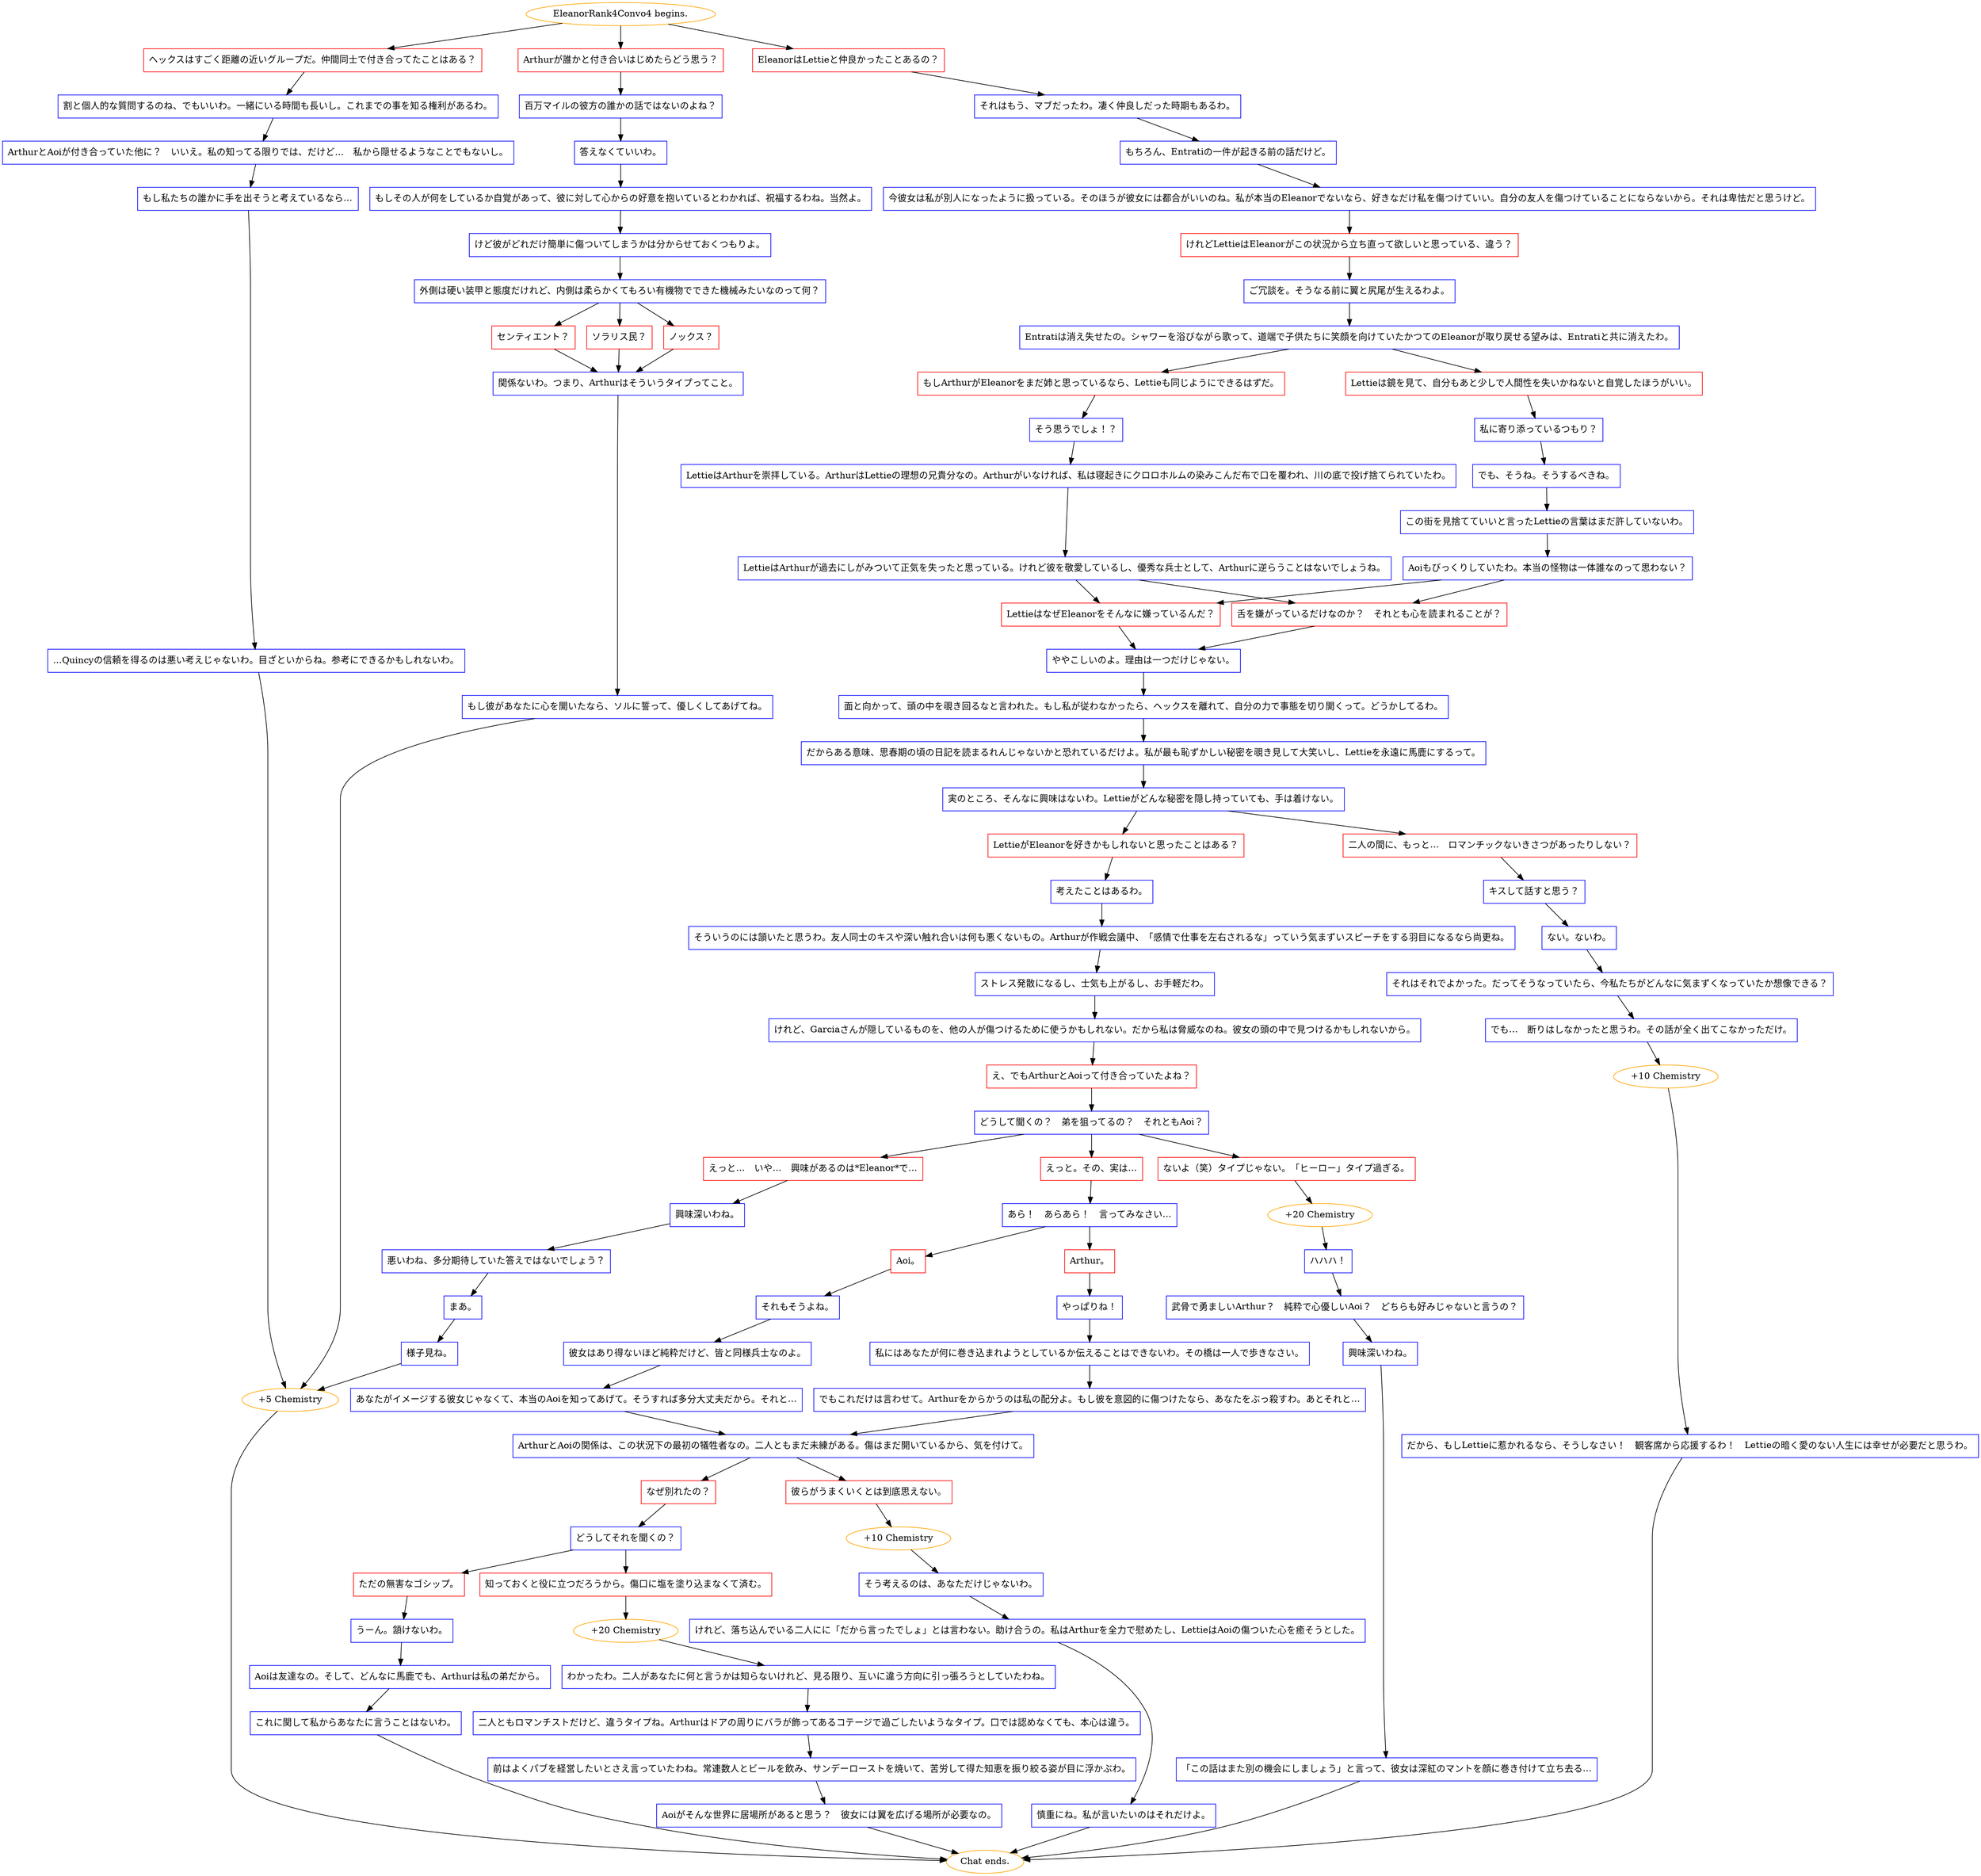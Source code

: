 digraph {
	"EleanorRank4Convo4 begins." [color=orange];
		"EleanorRank4Convo4 begins." -> j3051735793;
		"EleanorRank4Convo4 begins." -> j2709407606;
		"EleanorRank4Convo4 begins." -> j1003568287;
	j3051735793 [label="EleanorはLettieと仲良かったことあるの？",shape=box,color=red];
		j3051735793 -> j1418718863;
	j2709407606 [label="ヘックスはすごく距離の近いグループだ。仲間同士で付き合ってたことはある？",shape=box,color=red];
		j2709407606 -> j630443419;
	j1003568287 [label="Arthurが誰かと付き合いはじめたらどう思う？",shape=box,color=red];
		j1003568287 -> j1243091057;
	j1418718863 [label="それはもう、マブだったわ。凄く仲良しだった時期もあるわ。",shape=box,color=blue];
		j1418718863 -> j1892090234;
	j630443419 [label="割と個人的な質問するのね、でもいいわ。一緒にいる時間も長いし。これまでの事を知る権利があるわ。",shape=box,color=blue];
		j630443419 -> j2144759229;
	j1243091057 [label="百万マイルの彼方の誰かの話ではないのよね？",shape=box,color=blue];
		j1243091057 -> j3606983458;
	j1892090234 [label="もちろん、Entratiの一件が起きる前の話だけど。",shape=box,color=blue];
		j1892090234 -> j3516752459;
	j2144759229 [label="ArthurとAoiが付き合っていた他に？　いいえ。私の知ってる限りでは、だけど…　私から隠せるようなことでもないし。",shape=box,color=blue];
		j2144759229 -> j950197636;
	j3606983458 [label="答えなくていいわ。",shape=box,color=blue];
		j3606983458 -> j3308650424;
	j3516752459 [label="今彼女は私が別人になったように扱っている。そのほうが彼女には都合がいいのね。私が本当のEleanorでないなら、好きなだけ私を傷つけていい。自分の友人を傷つけていることにならないから。それは卑怯だと思うけど。",shape=box,color=blue];
		j3516752459 -> j480651695;
	j950197636 [label="もし私たちの誰かに手を出そうと考えているなら…",shape=box,color=blue];
		j950197636 -> j1307723841;
	j3308650424 [label="もしその人が何をしているか自覚があって、彼に対して心からの好意を抱いているとわかれば、祝福するわね。当然よ。",shape=box,color=blue];
		j3308650424 -> j118546444;
	j480651695 [label="けれどLettieはEleanorがこの状況から立ち直って欲しいと思っている、違う？",shape=box,color=red];
		j480651695 -> j3770504695;
	j1307723841 [label="…Quincyの信頼を得るのは悪い考えじゃないわ。目ざといからね。参考にできるかもしれないわ。",shape=box,color=blue];
		j1307723841 -> j4081414586;
	j118546444 [label="けど彼がどれだけ簡単に傷ついてしまうかは分からせておくつもりよ。",shape=box,color=blue];
		j118546444 -> j441111909;
	j3770504695 [label="ご冗談を。そうなる前に翼と尻尾が生えるわよ。",shape=box,color=blue];
		j3770504695 -> j2827101898;
	j4081414586 [label="+5 Chemistry",color=orange];
		j4081414586 -> "Chat ends.";
	j441111909 [label="外側は硬い装甲と態度だけれど、内側は柔らかくてもろい有機物でできた機械みたいなのって何？",shape=box,color=blue];
		j441111909 -> j353759017;
		j441111909 -> j2315121687;
		j441111909 -> j565118020;
	j2827101898 [label="Entratiは消え失せたの。シャワーを浴びながら歌って、道端で子供たちに笑顔を向けていたかつてのEleanorが取り戻せる望みは、Entratiと共に消えたわ。",shape=box,color=blue];
		j2827101898 -> j1976824743;
		j2827101898 -> j1213934998;
	"Chat ends." [color=orange];
	j353759017 [label="ソラリス民？",shape=box,color=red];
		j353759017 -> j1526303943;
	j2315121687 [label="ノックス？",shape=box,color=red];
		j2315121687 -> j1526303943;
	j565118020 [label="センティエント？",shape=box,color=red];
		j565118020 -> j1526303943;
	j1976824743 [label="Lettieは鏡を見て、自分もあと少しで人間性を失いかねないと自覚したほうがいい。",shape=box,color=red];
		j1976824743 -> j4132634112;
	j1213934998 [label="もしArthurがEleanorをまだ姉と思っているなら、Lettieも同じようにできるはずだ。",shape=box,color=red];
		j1213934998 -> j1985890674;
	j1526303943 [label="関係ないわ。つまり、Arthurはそういうタイプってこと。",shape=box,color=blue];
		j1526303943 -> j4176369337;
	j4132634112 [label="私に寄り添っているつもり？",shape=box,color=blue];
		j4132634112 -> j2569315784;
	j1985890674 [label="そう思うでしょ！？",shape=box,color=blue];
		j1985890674 -> j2537945007;
	j4176369337 [label="もし彼があなたに心を開いたなら、ソルに誓って、優しくしてあげてね。",shape=box,color=blue];
		j4176369337 -> j4081414586;
	j2569315784 [label="でも、そうね。そうするべきね。",shape=box,color=blue];
		j2569315784 -> j789418440;
	j2537945007 [label="LettieはArthurを崇拝している。ArthurはLettieの理想の兄貴分なの。Arthurがいなければ、私は寝起きにクロロホルムの染みこんだ布で口を覆われ、川の底で投げ捨てられていたわ。",shape=box,color=blue];
		j2537945007 -> j3225572347;
	j789418440 [label="この街を見捨てていいと言ったLettieの言葉はまだ許していないわ。",shape=box,color=blue];
		j789418440 -> j2894479090;
	j3225572347 [label="LettieはArthurが過去にしがみついて正気を失ったと思っている。けれど彼を敬愛しているし、優秀な兵士として、Arthurに逆らうことはないでしょうね。",shape=box,color=blue];
		j3225572347 -> j3767545046;
		j3225572347 -> j3993971087;
	j2894479090 [label="Aoiもびっくりしていたわ。本当の怪物は一体誰なのって思わない？",shape=box,color=blue];
		j2894479090 -> j3767545046;
		j2894479090 -> j3993971087;
	j3767545046 [label="LettieはなぜEleanorをそんなに嫌っているんだ？",shape=box,color=red];
		j3767545046 -> j1628020080;
	j3993971087 [label="舌を嫌がっているだけなのか？　それとも心を読まれることが？",shape=box,color=red];
		j3993971087 -> j1628020080;
	j1628020080 [label="ややこしいのよ。理由は一つだけじゃない。",shape=box,color=blue];
		j1628020080 -> j3653921923;
	j3653921923 [label="面と向かって、頭の中を覗き回るなと言われた。もし私が従わなかったら、ヘックスを離れて、自分の力で事態を切り開くって。どうかしてるわ。",shape=box,color=blue];
		j3653921923 -> j2163379073;
	j2163379073 [label="だからある意味、思春期の頃の日記を読まるれんじゃないかと恐れているだけよ。私が最も恥ずかしい秘密を覗き見して大笑いし、Lettieを永遠に馬鹿にするって。",shape=box,color=blue];
		j2163379073 -> j525883158;
	j525883158 [label="実のところ、そんなに興味はないわ。Lettieがどんな秘密を隠し持っていても、手は着けない。",shape=box,color=blue];
		j525883158 -> j3400501916;
		j525883158 -> j2038357580;
	j3400501916 [label="二人の間に、もっと…　ロマンチックないきさつがあったりしない？",shape=box,color=red];
		j3400501916 -> j4172869203;
	j2038357580 [label="LettieがEleanorを好きかもしれないと思ったことはある？",shape=box,color=red];
		j2038357580 -> j1352535842;
	j4172869203 [label="キスして話すと思う？",shape=box,color=blue];
		j4172869203 -> j2007647765;
	j1352535842 [label="考えたことはあるわ。",shape=box,color=blue];
		j1352535842 -> j1935587951;
	j2007647765 [label="ない。ないわ。",shape=box,color=blue];
		j2007647765 -> j4057188945;
	j1935587951 [label="そういうのには頷いたと思うわ。友人同士のキスや深い触れ合いは何も悪くないもの。Arthurが作戦会議中、「感情で仕事を左右されるな」っていう気まずいスピーチをする羽目になるなら尚更ね。",shape=box,color=blue];
		j1935587951 -> j1127186557;
	j4057188945 [label="それはそれでよかった。だってそうなっていたら、今私たちがどんなに気まずくなっていたか想像できる？",shape=box,color=blue];
		j4057188945 -> j289352445;
	j1127186557 [label="ストレス発散になるし、士気も上がるし、お手軽だわ。",shape=box,color=blue];
		j1127186557 -> j1937391108;
	j289352445 [label="でも…　断りはしなかったと思うわ。その話が全く出てこなかっただけ。",shape=box,color=blue];
		j289352445 -> j3718724187;
	j1937391108 [label="けれど、Garciaさんが隠しているものを、他の人が傷つけるために使うかもしれない。だから私は脅威なのね。彼女の頭の中で見つけるかもしれないから。",shape=box,color=blue];
		j1937391108 -> j1293521261;
	j3718724187 [label="+10 Chemistry",color=orange];
		j3718724187 -> j65936861;
	j1293521261 [label="え、でもArthurとAoiって付き合っていたよね？",shape=box,color=red];
		j1293521261 -> j3293949789;
	j65936861 [label="だから、もしLettieに惹かれるなら、そうしなさい！　観客席から応援するわ！　Lettieの暗く愛のない人生には幸せが必要だと思うわ。",shape=box,color=blue];
		j65936861 -> "Chat ends.";
	j3293949789 [label="どうして聞くの？　弟を狙ってるの？　それともAoi？",shape=box,color=blue];
		j3293949789 -> j3757415917;
		j3293949789 -> j524904537;
		j3293949789 -> j2536784377;
	j3757415917 [label="えっと。その、実は…",shape=box,color=red];
		j3757415917 -> j3254332111;
	j524904537 [label="えっと…　いや…　興味があるのは*Eleanor*で…",shape=box,color=red];
		j524904537 -> j2994978820;
	j2536784377 [label="ないよ（笑）タイプじゃない。「ヒーロー」タイプ過ぎる。",shape=box,color=red];
		j2536784377 -> j36656613;
	j3254332111 [label="あら！　あらあら！　言ってみなさい…",shape=box,color=blue];
		j3254332111 -> j3546797506;
		j3254332111 -> j4127158863;
	j2994978820 [label="興味深いわね。",shape=box,color=blue];
		j2994978820 -> j1273071031;
	j36656613 [label="+20 Chemistry",color=orange];
		j36656613 -> j770941135;
	j3546797506 [label="Arthur。",shape=box,color=red];
		j3546797506 -> j330609398;
	j4127158863 [label="Aoi。",shape=box,color=red];
		j4127158863 -> j1998003843;
	j1273071031 [label="悪いわね、多分期待していた答えではないでしょう？",shape=box,color=blue];
		j1273071031 -> j3063193580;
	j770941135 [label="ハハハ！",shape=box,color=blue];
		j770941135 -> j2273323828;
	j330609398 [label="やっぱりね！",shape=box,color=blue];
		j330609398 -> j4090320598;
	j1998003843 [label="それもそうよね。",shape=box,color=blue];
		j1998003843 -> j98703727;
	j3063193580 [label="まあ。",shape=box,color=blue];
		j3063193580 -> j5043581;
	j2273323828 [label="武骨で勇ましいArthur？　純粋で心優しいAoi？　どちらも好みじゃないと言うの？",shape=box,color=blue];
		j2273323828 -> j4032076331;
	j4090320598 [label="私にはあなたが何に巻き込まれようとしているか伝えることはできないわ。その橋は一人で歩きなさい。",shape=box,color=blue];
		j4090320598 -> j2537988063;
	j98703727 [label="彼女はあり得ないほど純粋だけど、皆と同様兵士なのよ。",shape=box,color=blue];
		j98703727 -> j1233975023;
	j5043581 [label="様子見ね。",shape=box,color=blue];
		j5043581 -> j4081414586;
	j4032076331 [label="興味深いわね。",shape=box,color=blue];
		j4032076331 -> j232720941;
	j2537988063 [label="でもこれだけは言わせて。Arthurをからかうのは私の配分よ。もし彼を意図的に傷つけたなら、あなたをぶっ殺すわ。あとそれと…",shape=box,color=blue];
		j2537988063 -> j3467495426;
	j1233975023 [label="あなたがイメージする彼女じゃなくて、本当のAoiを知ってあげて。そうすれば多分大丈夫だから。それと…",shape=box,color=blue];
		j1233975023 -> j3467495426;
	j232720941 [label="「この話はまた別の機会にしましょう」と言って、彼女は深紅のマントを顔に巻き付けて立ち去る…",shape=box,color=blue];
		j232720941 -> "Chat ends.";
	j3467495426 [label="ArthurとAoiの関係は、この状況下の最初の犠牲者なの。二人ともまだ未練がある。傷はまだ開いているから、気を付けて。",shape=box,color=blue];
		j3467495426 -> j699633311;
		j3467495426 -> j479940337;
	j699633311 [label="なぜ別れたの？",shape=box,color=red];
		j699633311 -> j3272101941;
	j479940337 [label="彼らがうまくいくとは到底思えない。",shape=box,color=red];
		j479940337 -> j2957945564;
	j3272101941 [label="どうしてそれを聞くの？",shape=box,color=blue];
		j3272101941 -> j2607039609;
		j3272101941 -> j4246801000;
	j2957945564 [label="+10 Chemistry",color=orange];
		j2957945564 -> j2546156867;
	j2607039609 [label="ただの無害なゴシップ。",shape=box,color=red];
		j2607039609 -> j493773131;
	j4246801000 [label="知っておくと役に立つだろうから。傷口に塩を塗り込まなくて済む。",shape=box,color=red];
		j4246801000 -> j3044382563;
	j2546156867 [label="そう考えるのは、あなただけじゃないわ。",shape=box,color=blue];
		j2546156867 -> j2697390251;
	j493773131 [label="うーん。頷けないわ。",shape=box,color=blue];
		j493773131 -> j814283991;
	j3044382563 [label="+20 Chemistry",color=orange];
		j3044382563 -> j1834532152;
	j2697390251 [label="けれど、落ち込んでいる二人にに「だから言ったでしょ」とは言わない。助け合うの。私はArthurを全力で慰めたし、LettieはAoiの傷ついた心を癒そうとした。",shape=box,color=blue];
		j2697390251 -> j3470115500;
	j814283991 [label="Aoiは友達なの。そして、どんなに馬鹿でも、Arthurは私の弟だから。",shape=box,color=blue];
		j814283991 -> j1760979109;
	j1834532152 [label="わかったわ。二人があなたに何と言うかは知らないけれど、見る限り、互いに違う方向に引っ張ろうとしていたわね。",shape=box,color=blue];
		j1834532152 -> j1199180661;
	j3470115500 [label="慎重にね。私が言いたいのはそれだけよ。",shape=box,color=blue];
		j3470115500 -> "Chat ends.";
	j1760979109 [label="これに関して私からあなたに言うことはないわ。",shape=box,color=blue];
		j1760979109 -> "Chat ends.";
	j1199180661 [label="二人ともロマンチストだけど、違うタイプね。Arthurはドアの周りにバラが飾ってあるコテージで過ごしたいようなタイプ。口では認めなくても、本心は違う。",shape=box,color=blue];
		j1199180661 -> j359143082;
	j359143082 [label="前はよくパブを経営したいとさえ言っていたわね。常連数人とビールを飲み、サンデーローストを焼いて、苦労して得た知恵を振り絞る姿が目に浮かぶわ。",shape=box,color=blue];
		j359143082 -> j3506152532;
	j3506152532 [label="Aoiがそんな世界に居場所があると思う？　彼女には翼を広げる場所が必要なの。",shape=box,color=blue];
		j3506152532 -> "Chat ends.";
}